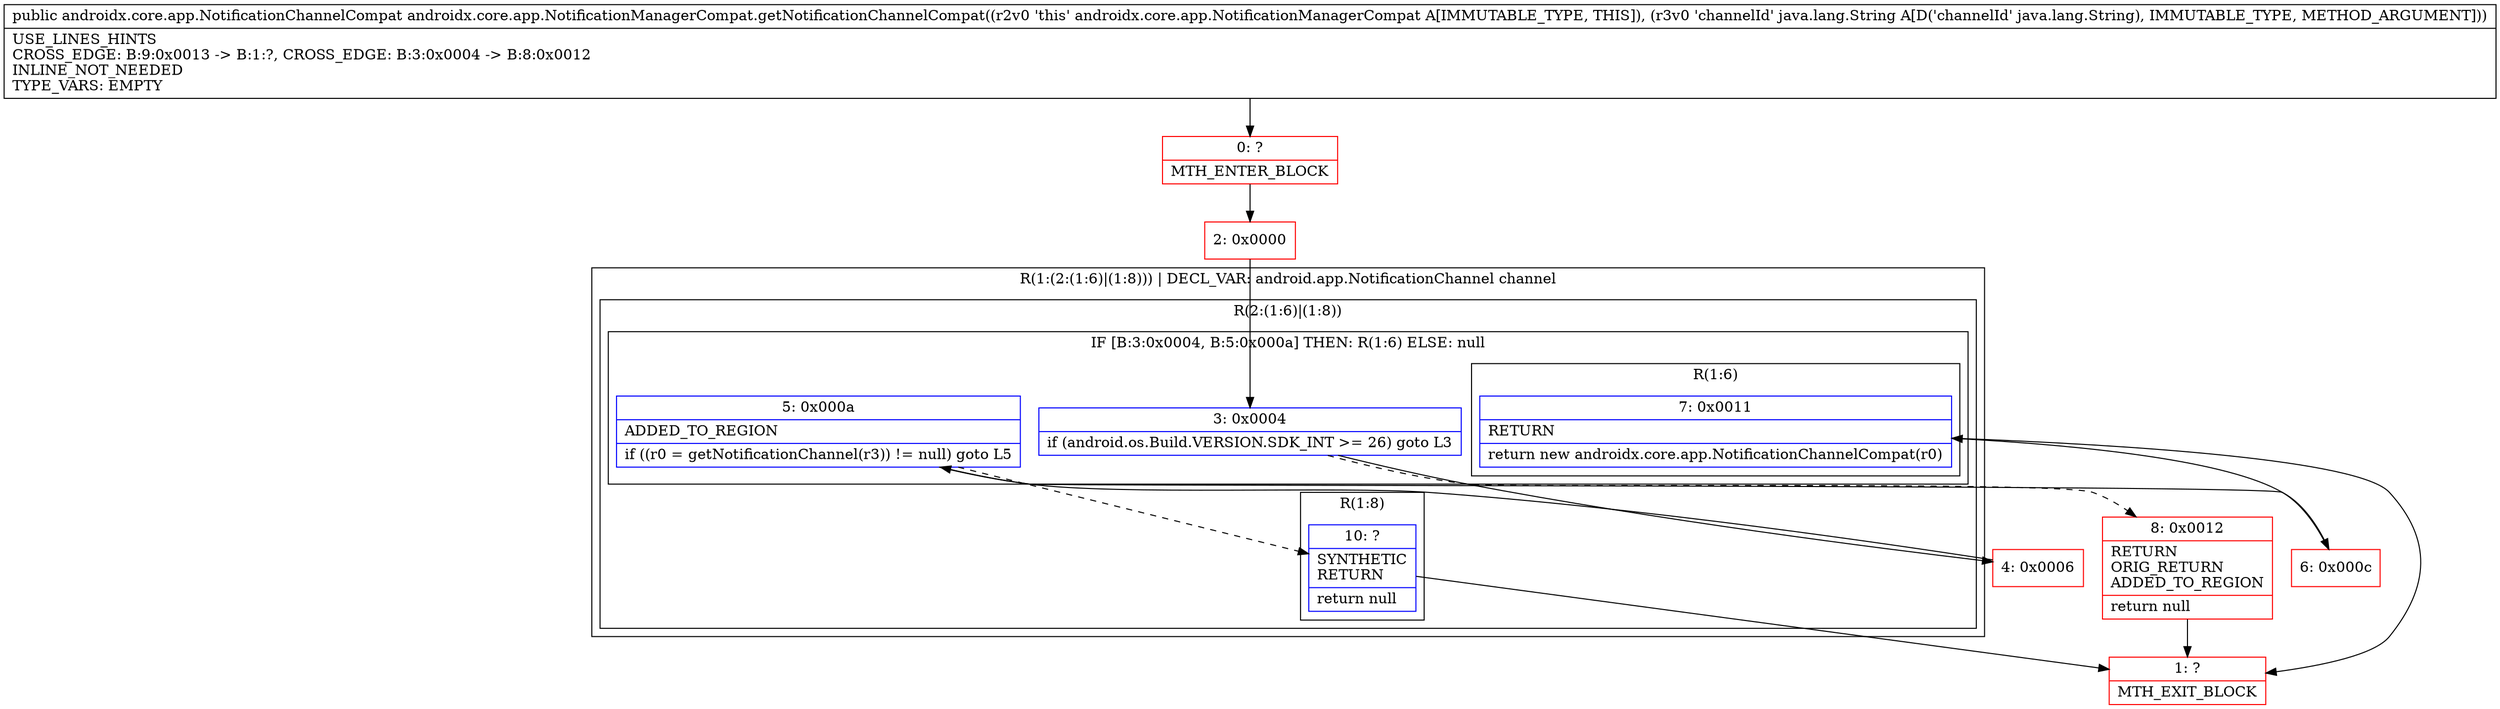 digraph "CFG forandroidx.core.app.NotificationManagerCompat.getNotificationChannelCompat(Ljava\/lang\/String;)Landroidx\/core\/app\/NotificationChannelCompat;" {
subgraph cluster_Region_1762720694 {
label = "R(1:(2:(1:6)|(1:8))) | DECL_VAR: android.app.NotificationChannel channel\l";
node [shape=record,color=blue];
subgraph cluster_Region_1790563194 {
label = "R(2:(1:6)|(1:8))";
node [shape=record,color=blue];
subgraph cluster_IfRegion_179585464 {
label = "IF [B:3:0x0004, B:5:0x000a] THEN: R(1:6) ELSE: null";
node [shape=record,color=blue];
Node_3 [shape=record,label="{3\:\ 0x0004|if (android.os.Build.VERSION.SDK_INT \>= 26) goto L3\l}"];
Node_5 [shape=record,label="{5\:\ 0x000a|ADDED_TO_REGION\l|if ((r0 = getNotificationChannel(r3)) != null) goto L5\l}"];
subgraph cluster_Region_1983865720 {
label = "R(1:6)";
node [shape=record,color=blue];
Node_7 [shape=record,label="{7\:\ 0x0011|RETURN\l|return new androidx.core.app.NotificationChannelCompat(r0)\l}"];
}
}
subgraph cluster_Region_404552514 {
label = "R(1:8)";
node [shape=record,color=blue];
Node_10 [shape=record,label="{10\:\ ?|SYNTHETIC\lRETURN\l|return null\l}"];
}
}
}
Node_0 [shape=record,color=red,label="{0\:\ ?|MTH_ENTER_BLOCK\l}"];
Node_2 [shape=record,color=red,label="{2\:\ 0x0000}"];
Node_4 [shape=record,color=red,label="{4\:\ 0x0006}"];
Node_6 [shape=record,color=red,label="{6\:\ 0x000c}"];
Node_1 [shape=record,color=red,label="{1\:\ ?|MTH_EXIT_BLOCK\l}"];
Node_8 [shape=record,color=red,label="{8\:\ 0x0012|RETURN\lORIG_RETURN\lADDED_TO_REGION\l|return null\l}"];
MethodNode[shape=record,label="{public androidx.core.app.NotificationChannelCompat androidx.core.app.NotificationManagerCompat.getNotificationChannelCompat((r2v0 'this' androidx.core.app.NotificationManagerCompat A[IMMUTABLE_TYPE, THIS]), (r3v0 'channelId' java.lang.String A[D('channelId' java.lang.String), IMMUTABLE_TYPE, METHOD_ARGUMENT]))  | USE_LINES_HINTS\lCROSS_EDGE: B:9:0x0013 \-\> B:1:?, CROSS_EDGE: B:3:0x0004 \-\> B:8:0x0012\lINLINE_NOT_NEEDED\lTYPE_VARS: EMPTY\l}"];
MethodNode -> Node_0;Node_3 -> Node_4;
Node_3 -> Node_8[style=dashed];
Node_5 -> Node_6;
Node_5 -> Node_10[style=dashed];
Node_7 -> Node_1;
Node_10 -> Node_1;
Node_0 -> Node_2;
Node_2 -> Node_3;
Node_4 -> Node_5;
Node_6 -> Node_7;
Node_8 -> Node_1;
}

